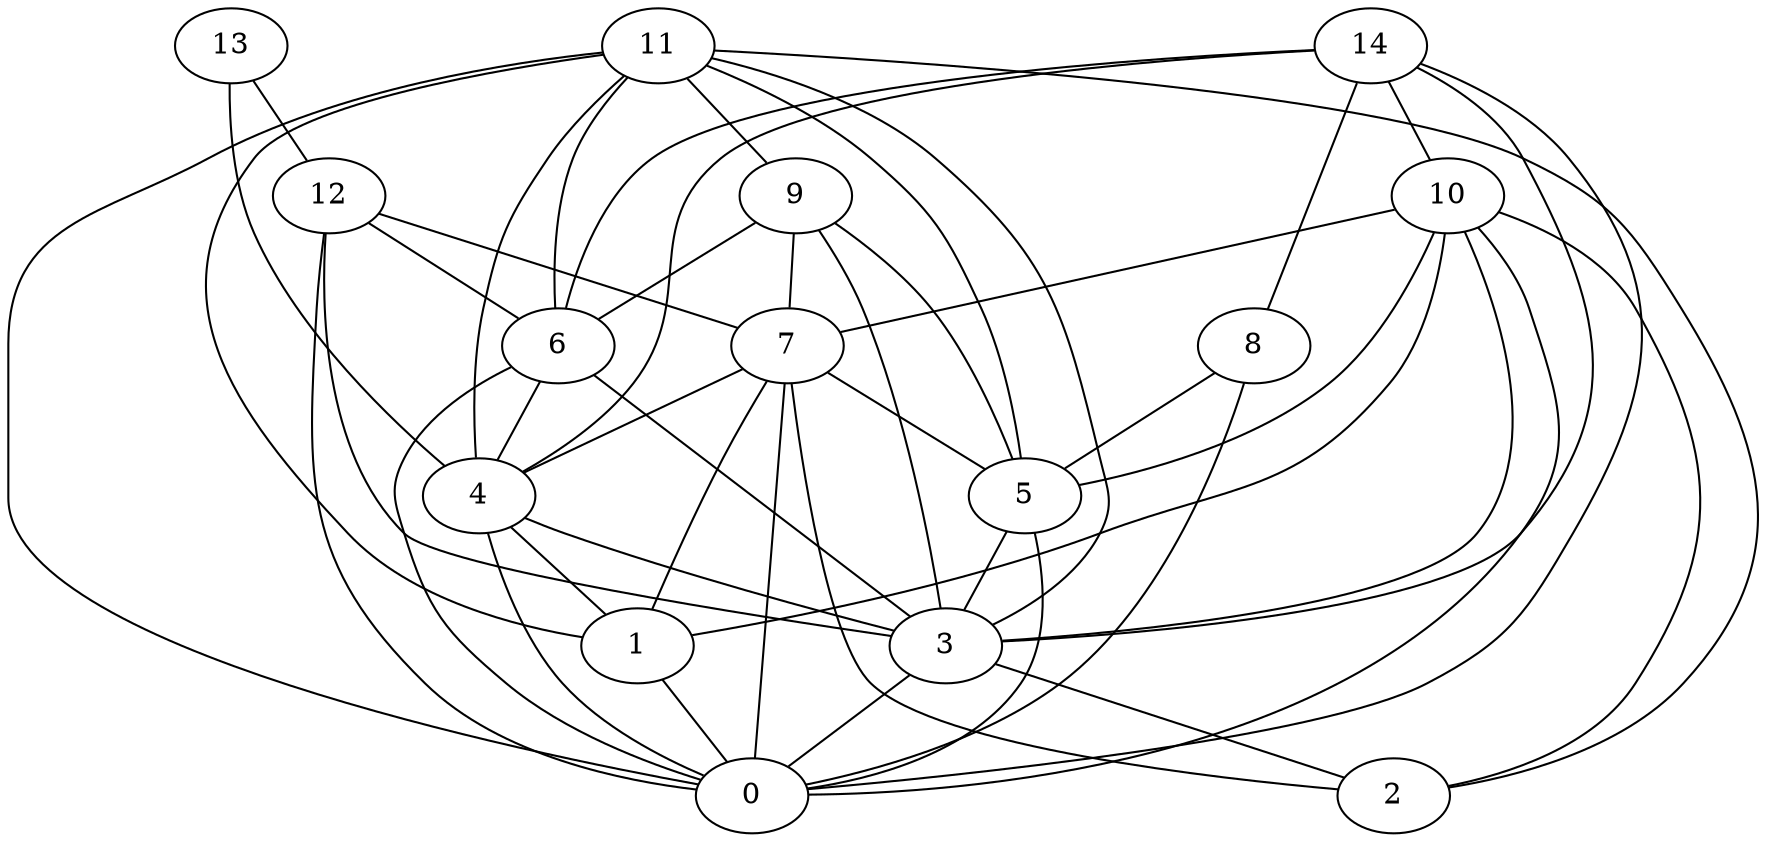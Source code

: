 digraph "sensornet-topology" {
label = "";
rankdir="BT";"0"->"1" [arrowhead = "both"] 
"0"->"3" [arrowhead = "both"] 
"0"->"4" [arrowhead = "both"] 
"0"->"5" [arrowhead = "both"] 
"0"->"6" [arrowhead = "both"] 
"0"->"7" [arrowhead = "both"] 
"0"->"8" [arrowhead = "both"] 
"0"->"10" [arrowhead = "both"] 
"0"->"11" [arrowhead = "both"] 
"0"->"12" [arrowhead = "both"] 
"0"->"14" [arrowhead = "both"] 
"1"->"4" [arrowhead = "both"] 
"1"->"7" [arrowhead = "both"] 
"1"->"10" [arrowhead = "both"] 
"1"->"11" [arrowhead = "both"] 
"2"->"3" [arrowhead = "both"] 
"2"->"7" [arrowhead = "both"] 
"2"->"10" [arrowhead = "both"] 
"2"->"11" [arrowhead = "both"] 
"3"->"4" [arrowhead = "both"] 
"3"->"5" [arrowhead = "both"] 
"3"->"6" [arrowhead = "both"] 
"3"->"9" [arrowhead = "both"] 
"3"->"10" [arrowhead = "both"] 
"3"->"11" [arrowhead = "both"] 
"3"->"12" [arrowhead = "both"] 
"3"->"14" [arrowhead = "both"] 
"4"->"6" [arrowhead = "both"] 
"4"->"7" [arrowhead = "both"] 
"4"->"11" [arrowhead = "both"] 
"4"->"13" [arrowhead = "both"] 
"4"->"14" [arrowhead = "both"] 
"5"->"7" [arrowhead = "both"] 
"5"->"8" [arrowhead = "both"] 
"5"->"9" [arrowhead = "both"] 
"5"->"10" [arrowhead = "both"] 
"5"->"11" [arrowhead = "both"] 
"6"->"9" [arrowhead = "both"] 
"6"->"11" [arrowhead = "both"] 
"6"->"12" [arrowhead = "both"] 
"6"->"14" [arrowhead = "both"] 
"7"->"9" [arrowhead = "both"] 
"7"->"10" [arrowhead = "both"] 
"7"->"12" [arrowhead = "both"] 
"8"->"14" [arrowhead = "both"] 
"9"->"11" [arrowhead = "both"] 
"10"->"14" [arrowhead = "both"] 
"12"->"13" [arrowhead = "both"] 
}